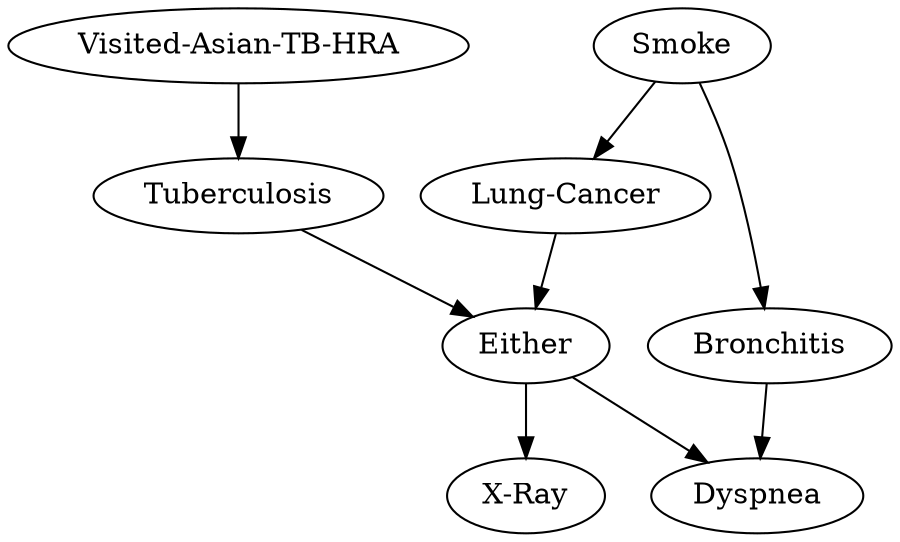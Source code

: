 strict digraph "" {
"Visited-Asian-TB-HRA";
Smoke;
Dyspnea;
Bronchitis;
"Lung-Cancer";
Tuberculosis;
Either;
"X-Ray";
"Visited-Asian-TB-HRA" -> Tuberculosis;
Smoke -> "Lung-Cancer";
Smoke -> Bronchitis;
Bronchitis -> Dyspnea;
"Lung-Cancer" -> Either;
Tuberculosis -> Either;
Either -> Dyspnea;
Either -> "X-Ray";
}
